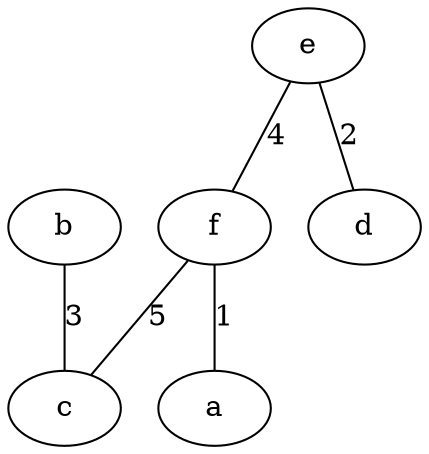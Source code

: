 graph g {
f -- a [label=1];
f -- c [label=5];
b -- c [label=3];
e -- f [label=4];
e -- d [label=2];
}